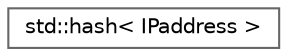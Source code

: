 digraph "Graphical Class Hierarchy"
{
 // LATEX_PDF_SIZE
  bgcolor="transparent";
  edge [fontname=Helvetica,fontsize=10,labelfontname=Helvetica,labelfontsize=10];
  node [fontname=Helvetica,fontsize=10,shape=box,height=0.2,width=0.4];
  rankdir="LR";
  Node0 [label="std::hash\< IPaddress \>",height=0.2,width=0.4,color="grey40", fillcolor="white", style="filled",URL="$structstd_1_1hash_3_01_i_paddress_01_4.html",tooltip=" "];
}
